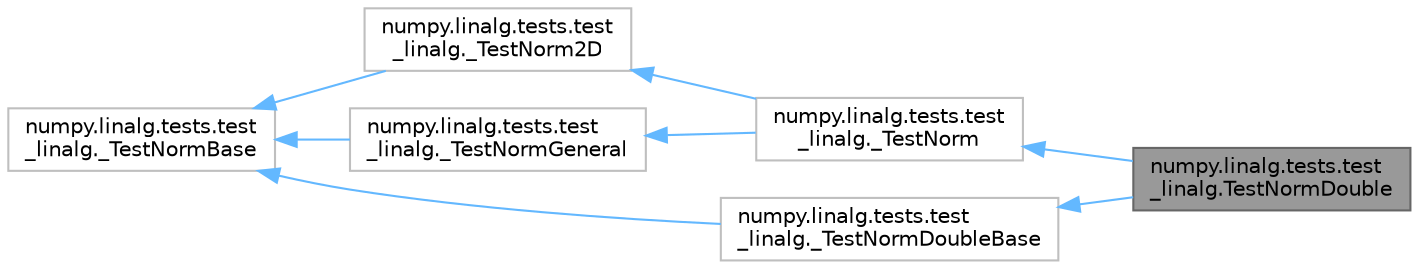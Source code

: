 digraph "numpy.linalg.tests.test_linalg.TestNormDouble"
{
 // LATEX_PDF_SIZE
  bgcolor="transparent";
  edge [fontname=Helvetica,fontsize=10,labelfontname=Helvetica,labelfontsize=10];
  node [fontname=Helvetica,fontsize=10,shape=box,height=0.2,width=0.4];
  rankdir="LR";
  Node1 [id="Node000001",label="numpy.linalg.tests.test\l_linalg.TestNormDouble",height=0.2,width=0.4,color="gray40", fillcolor="grey60", style="filled", fontcolor="black",tooltip=" "];
  Node2 -> Node1 [id="edge8_Node000001_Node000002",dir="back",color="steelblue1",style="solid",tooltip=" "];
  Node2 [id="Node000002",label="numpy.linalg.tests.test\l_linalg._TestNorm",height=0.2,width=0.4,color="grey75", fillcolor="white", style="filled",URL="$df/d7d/classnumpy_1_1linalg_1_1tests_1_1test__linalg_1_1__TestNorm.html",tooltip=" "];
  Node3 -> Node2 [id="edge9_Node000002_Node000003",dir="back",color="steelblue1",style="solid",tooltip=" "];
  Node3 [id="Node000003",label="numpy.linalg.tests.test\l_linalg._TestNorm2D",height=0.2,width=0.4,color="grey75", fillcolor="white", style="filled",URL="$d7/da1/classnumpy_1_1linalg_1_1tests_1_1test__linalg_1_1__TestNorm2D.html",tooltip=" "];
  Node4 -> Node3 [id="edge10_Node000003_Node000004",dir="back",color="steelblue1",style="solid",tooltip=" "];
  Node4 [id="Node000004",label="numpy.linalg.tests.test\l_linalg._TestNormBase",height=0.2,width=0.4,color="grey75", fillcolor="white", style="filled",URL="$d6/d2d/classnumpy_1_1linalg_1_1tests_1_1test__linalg_1_1__TestNormBase.html",tooltip=" "];
  Node5 -> Node2 [id="edge11_Node000002_Node000005",dir="back",color="steelblue1",style="solid",tooltip=" "];
  Node5 [id="Node000005",label="numpy.linalg.tests.test\l_linalg._TestNormGeneral",height=0.2,width=0.4,color="grey75", fillcolor="white", style="filled",URL="$df/d2a/classnumpy_1_1linalg_1_1tests_1_1test__linalg_1_1__TestNormGeneral.html",tooltip=" "];
  Node4 -> Node5 [id="edge12_Node000005_Node000004",dir="back",color="steelblue1",style="solid",tooltip=" "];
  Node6 -> Node1 [id="edge13_Node000001_Node000006",dir="back",color="steelblue1",style="solid",tooltip=" "];
  Node6 [id="Node000006",label="numpy.linalg.tests.test\l_linalg._TestNormDoubleBase",height=0.2,width=0.4,color="grey75", fillcolor="white", style="filled",URL="$d8/d57/classnumpy_1_1linalg_1_1tests_1_1test__linalg_1_1__TestNormDoubleBase.html",tooltip=" "];
  Node4 -> Node6 [id="edge14_Node000006_Node000004",dir="back",color="steelblue1",style="solid",tooltip=" "];
}
